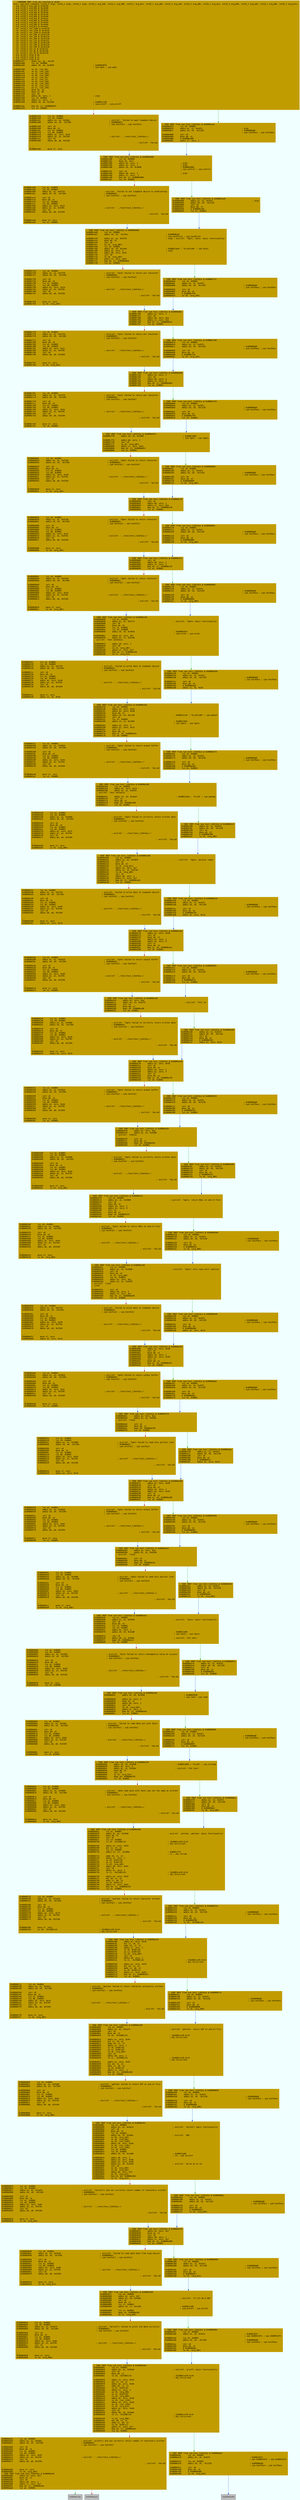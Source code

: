 digraph code {
	graph [bgcolor=azure fontsize=8 fontname="Courier" splines="ortho"];
	node [fillcolor=gray style=filled shape=box];
	edge [arrowhead="normal"];
	"0x8000cdfc" [URL="sym.test_libStdio/0x8000cdfc", fillcolor="#c19c00",color="#c19c00", fontname="Courier",label="  ; UNKNOWN XREF from obj.testtab @ +0x54\l4112: sym.test_libStdio (int32_t arg1, int32_t arg2, int32_t arg3, int32_t arg_54h, int32_t arg_98h, int32_t arg_9ch, int32_t arg_a0h, int32_t arg_a4h, int32_t arg_a8h, int32_t arg_ach, int32_t arg_b0h, int32_t arg_b4h, int32_t arg_b8h, int32_t arg_bch);\l; arg int32_t arg_54h @ fp+0x54\l; arg int32_t arg_98h @ fp+0x98\l; arg int32_t arg_9ch @ fp+0x9c\l; arg int32_t arg_a0h @ fp+0xa0\l; arg int32_t arg_a4h @ fp+0xa4\l; arg int32_t arg_a8h @ fp+0xa8\l; arg int32_t arg_ach @ fp+0xac\l; arg int32_t arg_b0h @ fp+0xb0\l; arg int32_t arg_b4h @ fp+0xb4\l; arg int32_t arg_b8h @ fp+0xb8\l; arg int32_t arg_bch @ fp+0xbc\l; var int32_t var_128h @ sp+0x10\l; var int32_t var_124h @ sp+0x14\l; var int32_t var_120h @ sp+0x18\l; var int32_t var_28h @ sp+0x110\l; var int32_t var_24h @ sp+0x114\l; var int32_t var_20h @ sp+0x118\l; var int32_t var_1ch @ sp+0x11c\l; var int32_t var_18h @ sp+0x120\l; var int32_t var_14h @ sp+0x124\l; var int32_t var_10h @ sp+0x128\l; var int32_t var_ch @ sp+0x12c\l; var int32_t var_8h @ sp+0x130\l; var int32_t var_4h @ sp+0x134\l; arg int32_t arg1 @ a0\l; arg int32_t arg2 @ a1\l; arg int32_t arg3 @ a2\l0x8000cdfc      addiu sp, sp, -0x138\l0x8000ce00      lui v0, 0x8000\l0x8000ce04      addiu v0, v0, 0x38f0                                   ; 0x800038f0\l                                                                       ; sym.open ; sym.open\l0x8000ce08      sw fp, (var_8h)\l0x8000ce0c      sw s5, (var_14h)\l0x8000ce10      sw s2, (var_20h)\l0x8000ce14      sw s0, (var_28h)\l0x8000ce18      sw ra, (var_4h)\l0x8000ce1c      sw s7, (var_ch)\l0x8000ce20      sw s6, (var_10h)\l0x8000ce24      sw s4, (var_18h)\l0x8000ce28      sw s3, (var_1ch)\l0x8000ce2c      sw s1, (var_24h)\l0x8000ce30      move fp, sp\l0x8000ce34      move s5, a0\l0x8000ce38      jalr v0\l0x8000ce3c      addiu a0, zero, 2                                      ; arg1\l0x8000ce40      lui s0, 0x8001\l0x8000ce44      addiu v1, zero, -1\l0x8000ce48      addiu s0, s0, 0x1c68                                   ; 0x80011c68\l                                                                       ; sym.printf ; sym.printf\l0x8000ce4c      bne v0, v1, 0x8000e074\l0x8000ce50      lui s2, 0x8001\l"]
	"0x8000ce54" [URL="sym.test_libStdio/0x8000ce54", fillcolor="#c19c00",color="#c19c00", fontname="Courier",label="0x8000ce54      lui a1, 0x8001\l0x8000ce58      lui v0, 0x8001\l0x8000ce5c      addiu a1, a1, 0x56ec                                   ; esilref: 'failed to open loopback device'\l0x8000ce60      addiu v0, v0, -0x7204                                  ; 0x80008dfc\l                                                                       ; sym.testFail ; sym.testFail\l0x8000ce64      jalr v0\l0x8000ce68      move a0, s5\l0x8000ce6c      lui a1, 0x8001\l0x8000ce70      lui a0, 0x8001\l0x8000ce74      addiu a2, zero, 0x20\l0x8000ce78      addiu a1, a1, 0x570c                                   ; esilref: '../test/test_libStdio.c'\l0x8000ce7c      jalr s0\l0x8000ce80      addiu a0, a0, 0x5104                                   \l; esilref: '\t&s:&d\r\l; '\l0x8000ce84      move s7, zero\l"]
	"0x8000ce88" [URL="sym.test_libStdio/0x8000ce88", fillcolor="#c19c00",color="#c19c00", fontname="Courier",label="; CODE XREF from sym.test_libStdio @ 0x8000e088\l0x8000ce88      lui v0, 0x8000\l0x8000ce8c      move a3, zero\l0x8000ce90      addiu a2, zero, 1                                      ; arg3\l0x8000ce94      addiu a1, zero, 1                                      ; arg2\l0x8000ce98      addiu v0, v0, 0x3890                                   ; 0x80003890\l                                                                       ; sym.control ; sym.control\l0x8000ce9c      jalr v0\l0x8000cea0      addiu a0, zero, 2                                      ; arg1\l0x8000cea4      addiu v1, zero, -1\l0x8000cea8      bne v0, v1, 0x8000e090\l0x8000ceac      lui v0, 0x8001\l"]
	"0x8000ceb0" [URL="sym.test_libStdio/0x8000ceb0", fillcolor="#c19c00",color="#c19c00", fontname="Courier",label="0x8000ceb0      lui a1, 0x8001\l0x8000ceb4      lui v0, 0x8001\l0x8000ceb8      addiu a1, a1, 0x5724                                   ; esilref: 'failed to set loopback device to nonblocking'\l0x8000cebc      addiu v0, v0, -0x7204                                  ; 0x80008dfc\l                                                                       ; sym.testFail ; sym.testFail\l0x8000cec0      jalr v0\l0x8000cec4      move a0, s5\l0x8000cec8      lui a1, 0x8001\l0x8000cecc      lui a0, 0x8001\l0x8000ced0      addiu a2, zero, 0x23\l0x8000ced4      addiu a1, a1, 0x570c                                   ; esilref: '../test/test_libStdio.c'\l0x8000ced8      jalr s0\l0x8000cedc      addiu a0, a0, 0x5104                                   \l; esilref: '\t&s:&d\r\l; '\l0x8000cee0      move s7, zero\l0x8000cee4      lui a1, 0x8001\l"]
	"0x8000cee8" [URL="sym.test_libStdio/0x8000cee8", fillcolor="#c19c00",color="#c19c00", fontname="Courier",label="; CODE XREF from sym.test_libStdio @ 0x8000e0a0\l0x8000cee8      lui v0, 0x8001\l0x8000ceec      addiu v0, v0, -0x71bc                                  ; 0x80008e44\l                                                                       ; sym.testPrint ; sym.testPrint\l0x8000cef0      addiu a1, a1, 0x5754                                   ; arg2 ; esilref: 'fgetc, fputc: basic functionality'\l0x8000cef4      move a0, s5\l0x8000cef8      jalr v0\l0x8000cefc      sw v0, (arg_98h)\l0x8000cf00      lui v0, 0x8001\l0x8000cf04      addiu v0, v0, 0x1a44                                   ; 0x80011a44 ; \"%\\x10\\xa0\" ; sym.fputc\l0x8000cf08      addiu a1, zero, 2                                      ; arg2\l0x8000cf0c      addiu a0, zero, 0x61\l0x8000cf10      jalr v0\l0x8000cf14      sw v0, (arg_a4h)\l0x8000cf18      addiu v1, zero, 0x61\l0x8000cf1c      beq v0, v1, 0x8000e0a8\l0x8000cf20      lui a1, 0x8001\l"]
	"0x8000cf24" [URL="sym.test_libStdio/0x8000cf24", fillcolor="#c19c00",color="#c19c00", fontname="Courier",label="0x8000cf24      lui v0, 0x8001\l0x8000cf28      addiu a1, a1, 0x5778                                   ; esilref: 'fputc failed to return put character'\l0x8000cf2c      addiu v0, v0, -0x7204                                  ; 0x80008dfc\l                                                                       ; sym.testFail ; sym.testFail\l0x8000cf30      jalr v0\l0x8000cf34      move a0, s5\l0x8000cf38      lui a1, 0x8001\l0x8000cf3c      lui a0, 0x8001\l0x8000cf40      addiu a2, zero, 0x2a\l0x8000cf44      addiu a1, a1, 0x570c                                   ; esilref: '../test/test_libStdio.c'\l0x8000cf48      jalr s0\l0x8000cf4c      addiu a0, a0, 0x5104                                   \l; esilref: '\t&s:&d\r\l; '\l0x8000cf50      move s7, zero\l0x8000cf54      lw v0, (arg_a4h)\l"]
	"0x8000cf58" [URL="sym.test_libStdio/0x8000cf58", fillcolor="#c19c00",color="#c19c00", fontname="Courier",label="; CODE XREF from sym.test_libStdio @ 0x8000e0bc\l0x8000cf58      addiu a1, zero, 2\l0x8000cf5c      jalr v0\l0x8000cf60      addiu a0, zero, 0xa\l0x8000cf64      addiu v1, zero, 0xa\l0x8000cf68      beq v0, v1, 0x8000e0c4\l0x8000cf6c      lui a1, 0x8001\l"]
	"0x8000cf70" [URL="sym.test_libStdio/0x8000cf70", fillcolor="#c19c00",color="#c19c00", fontname="Courier",label="0x8000cf70      lui v0, 0x8001\l0x8000cf74      addiu a1, a1, 0x5778                                   ; esilref: 'fputc failed to return put character'\l0x8000cf78      addiu v0, v0, -0x7204                                  ; 0x80008dfc\l                                                                       ; sym.testFail ; sym.testFail\l0x8000cf7c      jalr v0\l0x8000cf80      move a0, s5\l0x8000cf84      lui a1, 0x8001\l0x8000cf88      lui a0, 0x8001\l0x8000cf8c      addiu a2, zero, 0x2c\l0x8000cf90      addiu a1, a1, 0x570c                                   ; esilref: '../test/test_libStdio.c'\l0x8000cf94      jalr s0\l0x8000cf98      addiu a0, a0, 0x5104                                   \l; esilref: '\t&s:&d\r\l; '\l0x8000cf9c      move s7, zero\l0x8000cfa0      lw v0, (arg_a4h)\l"]
	"0x8000cfa4" [URL="sym.test_libStdio/0x8000cfa4", fillcolor="#c19c00",color="#c19c00", fontname="Courier",label="; CODE XREF from sym.test_libStdio @ 0x8000e0d8\l0x8000cfa4      addiu a1, zero, 2\l0x8000cfa8      jalr v0\l0x8000cfac      addiu a0, zero, 4\l0x8000cfb0      addiu v1, zero, 4\l0x8000cfb4      beq v0, v1, 0x8000e0e0\l0x8000cfb8      lui a1, 0x8001\l"]
	"0x8000cfbc" [URL="sym.test_libStdio/0x8000cfbc", fillcolor="#c19c00",color="#c19c00", fontname="Courier",label="0x8000cfbc      lui v0, 0x8001\l0x8000cfc0      addiu a1, a1, 0x5778                                   ; esilref: 'fputc failed to return put character'\l0x8000cfc4      addiu v0, v0, -0x7204                                  ; 0x80008dfc\l                                                                       ; sym.testFail ; sym.testFail\l0x8000cfc8      jalr v0\l0x8000cfcc      move a0, s5\l0x8000cfd0      lui a1, 0x8001\l0x8000cfd4      lui a0, 0x8001\l0x8000cfd8      addiu a2, zero, 0x2e\l0x8000cfdc      addiu a1, a1, 0x570c                                   ; esilref: '../test/test_libStdio.c'\l0x8000cfe0      jalr s0\l0x8000cfe4      addiu a0, a0, 0x5104                                   \l; esilref: '\t&s:&d\r\l; '\l0x8000cfe8      move s7, zero\l0x8000cfec      lui v0, 0x8001\l"]
	"0x8000cff0" [URL="sym.test_libStdio/0x8000cff0", fillcolor="#c19c00",color="#c19c00", fontname="Courier",label="; CODE XREF from sym.test_libStdio @ 0x8000e0f4\l0x8000cff0      addiu v0, v0, 0x1904                                   ; 0x80011904\l                                                                       ; sym.fgetc ; sym.fgetc\l0x8000cff4      addiu a0, zero, 2\l0x8000cff8      jalr v0\l0x8000cffc      sw v0, (arg_a0h)\l0x8000d000      addiu v1, zero, 0x61\l0x8000d004      beq v0, v1, 0x8000e0fc\l0x8000d008      lui a1, 0x8001\l"]
	"0x8000d00c" [URL="sym.test_libStdio/0x8000d00c", fillcolor="#c19c00",color="#c19c00", fontname="Courier",label="0x8000d00c      lui v0, 0x8001\l0x8000d010      addiu a1, a1, 0x57a0                                   ; esilref: 'fgetc failed to return character'\l0x8000d014      addiu v0, v0, -0x7204                                  ; 0x80008dfc\l                                                                       ; sym.testFail ; sym.testFail\l0x8000d018      jalr v0\l0x8000d01c      move a0, s5\l0x8000d020      lui a1, 0x8001\l0x8000d024      lui a0, 0x8001\l0x8000d028      addiu a2, zero, 0x30\l0x8000d02c      addiu a1, a1, 0x570c                                   ; esilref: '../test/test_libStdio.c'\l0x8000d030      jalr s0\l0x8000d034      addiu a0, a0, 0x5104                                   \l; esilref: '\t&s:&d\r\l; '\l0x8000d038      move s7, zero\l0x8000d03c      lw v0, (arg_a0h)\l"]
	"0x8000d040" [URL="sym.test_libStdio/0x8000d040", fillcolor="#c19c00",color="#c19c00", fontname="Courier",label="; CODE XREF from sym.test_libStdio @ 0x8000e110\l0x8000d040      jalr v0\l0x8000d044      addiu a0, zero, 2\l0x8000d048      addiu v1, zero, 0xa\l0x8000d04c      beq v0, v1, 0x8000e118\l0x8000d050      lui a1, 0x8001\l"]
	"0x8000d054" [URL="sym.test_libStdio/0x8000d054", fillcolor="#c19c00",color="#c19c00", fontname="Courier",label="0x8000d054      lui v0, 0x8001\l0x8000d058      addiu a1, a1, 0x57a0                                   ; esilref: 'fgetc failed to return character'\l0x8000d05c      addiu v0, v0, -0x7204                                  ; 0x80008dfc\l                                                                       ; sym.testFail ; sym.testFail\l0x8000d060      jalr v0\l0x8000d064      move a0, s5\l0x8000d068      lui a1, 0x8001\l0x8000d06c      lui a0, 0x8001\l0x8000d070      addiu a2, zero, 0x32\l0x8000d074      addiu a1, a1, 0x570c                                   ; esilref: '../test/test_libStdio.c'\l0x8000d078      jalr s0\l0x8000d07c      addiu a0, a0, 0x5104                                   \l; esilref: '\t&s:&d\r\l; '\l0x8000d080      move s7, zero\l0x8000d084      lw v0, (arg_a0h)\l"]
	"0x8000d088" [URL="sym.test_libStdio/0x8000d088", fillcolor="#c19c00",color="#c19c00", fontname="Courier",label="; CODE XREF from sym.test_libStdio @ 0x8000e12c\l0x8000d088      jalr v0\l0x8000d08c      addiu a0, zero, 2\l0x8000d090      addiu v1, zero, 4\l0x8000d094      beq v0, v1, 0x8000e134\l0x8000d098      lui a1, 0x8001\l"]
	"0x8000d09c" [URL="sym.test_libStdio/0x8000d09c", fillcolor="#c19c00",color="#c19c00", fontname="Courier",label="0x8000d09c      lui v0, 0x8001\l0x8000d0a0      addiu a1, a1, 0x57a0                                   ; esilref: 'fgetc failed to return character'\l0x8000d0a4      addiu v0, v0, -0x7204                                  ; 0x80008dfc\l                                                                       ; sym.testFail ; sym.testFail\l0x8000d0a8      jalr v0\l0x8000d0ac      move a0, s5\l0x8000d0b0      lui a1, 0x8001\l0x8000d0b4      lui a0, 0x8001\l0x8000d0b8      addiu a2, zero, 0x34\l0x8000d0bc      addiu a1, a1, 0x570c                                   ; esilref: '../test/test_libStdio.c'\l0x8000d0c0      jalr s0\l0x8000d0c4      addiu a0, a0, 0x5104                                   \l; esilref: '\t&s:&d\r\l; '\l0x8000d0c8      move s7, zero\l0x8000d0cc      lw v0, (arg_98h)\l"]
	"0x8000d0d0" [URL="sym.test_libStdio/0x8000d0d0", fillcolor="#c19c00",color="#c19c00", fontname="Courier",label="; CODE XREF from sym.test_libStdio @ 0x8000e148\l0x8000d0d0      lui a1, 0x8001\l0x8000d0d4      addiu a1, a1, 0x57c4                                   ; esilref: 'fgets: basic functionality'\l0x8000d0d8      jalr v0\l0x8000d0dc      move a0, s5\l0x8000d0e0      lui s1, 0x8001\l0x8000d0e4      lui v0, 0x8000\l0x8000d0e8      addiu v0, v0, 0x39c0                                   ; 0x800039c0\l                                                                       ; sym.write ; sym.write\l0x8000d0ec      addiu a2, zero, 0xf\l0x8000d0f0      addiu a1, s1, 0x57e0                                   \l; esilref: 'Test sentence.\l; '\l0x8000d0f4      addiu a0, zero, 2\l0x8000d0f8      jalr v0\l0x8000d0fc      sw v0, (arg_a8h)\l0x8000d100      addiu v1, zero, 0xf\l0x8000d104      beq v0, v1, 0x8000e150\l0x8000d108      sw s1, (arg_9ch)\l"]
	"0x8000d10c" [URL="sym.test_libStdio/0x8000d10c", fillcolor="#c19c00",color="#c19c00", fontname="Courier",label="0x8000d10c      lui a1, 0x8001\l0x8000d110      lui v0, 0x8001\l0x8000d114      addiu a1, a1, 0x57f0                                   ; esilref: 'failed to write data to loopback device'\l0x8000d118      addiu v0, v0, -0x7204                                  ; 0x80008dfc\l                                                                       ; sym.testFail ; sym.testFail\l0x8000d11c      jalr v0\l0x8000d120      move a0, s5\l0x8000d124      lui a1, 0x8001\l0x8000d128      lui a0, 0x8001\l0x8000d12c      addiu a2, zero, 0x3b\l0x8000d130      addiu a1, a1, 0x570c                                   ; esilref: '../test/test_libStdio.c'\l0x8000d134      jalr s0\l0x8000d138      addiu a0, a0, 0x5104                                   \l; esilref: '\t&s:&d\r\l; '\l0x8000d13c      move s7, zero\l0x8000d140      addiu s1, fp, 0x54\l"]
	"0x8000d144" [URL="sym.test_libStdio/0x8000d144", fillcolor="#c19c00",color="#c19c00", fontname="Courier",label="; CODE XREF from sym.test_libStdio @ 0x8000e164\l0x8000d144      lui s6, 0x8001\l0x8000d148      addiu a2, zero, 0x14\l0x8000d14c      addiu a1, zero, 0x58\l0x8000d150      move a0, s1\l0x8000d154      addiu s6, s6, 0x1c40                                   ; 0x80011c40 ; \"%\\x10\\x80\" ; sym.memset\l0x8000d158      jalr s6\l0x8000d15c      lui s3, 0x8001\l0x8000d160      addiu s3, s3, 0x1944                                   ; 0x80011944\l                                                                       ; sym.fgets ; sym.fgets\l0x8000d164      addiu a2, zero, 2\l0x8000d168      addiu a1, zero, 0x14\l0x8000d16c      jalr s3\l0x8000d170      move a0, s1\l0x8000d174      beq s1, v0, 0x8000e16c\l0x8000d178      lui v0, 0x8001\l"]
	"0x8000d17c" [URL="sym.test_libStdio/0x8000d17c", fillcolor="#c19c00",color="#c19c00", fontname="Courier",label="0x8000d17c      lui a1, 0x8001\l0x8000d180      addiu a1, a1, 0x5818                                   ; esilref: 'fgets failed to return output buffer'\l0x8000d184      addiu v0, v0, -0x7204                                  ; 0x80008dfc\l                                                                       ; sym.testFail ; sym.testFail\l0x8000d188      jalr v0\l0x8000d18c      move a0, s5\l0x8000d190      lui a1, 0x8001\l0x8000d194      lui a0, 0x8001\l0x8000d198      addiu a2, zero, 0x3e\l0x8000d19c      addiu a1, a1, 0x570c                                   ; esilref: '../test/test_libStdio.c'\l0x8000d1a0      jalr s0\l0x8000d1a4      addiu a0, a0, 0x5104                                   \l; esilref: '\t&s:&d\r\l; '\l0x8000d1a8      move s7, zero\l0x8000d1ac      lui a1, 0x8001\l"]
	"0x8000d1b0" [URL="sym.test_libStdio/0x8000d1b0", fillcolor="#c19c00",color="#c19c00", fontname="Courier",label="; CODE XREF from sym.test_libStdio @ 0x8000e180\l0x8000d1b0      lui s4, 0x8001\l0x8000d1b4      addiu a2, zero, 0x14\l0x8000d1b8      addiu a1, a1, 0x635c                                   \l; esilref: 'Test sentence.\l; '\l0x8000d1bc      addiu s4, s4, 0x1be4                                   ; 0x80011be4 ; \"%\\x18\" ; sym.memcmp\l0x8000d1c0      jalr s4\l0x8000d1c4      move a0, s1\l0x8000d1c8      beqz v0, 0x8000e188\l0x8000d1cc      lui v0, 0x8001\l"]
	"0x8000d1d0" [URL="sym.test_libStdio/0x8000d1d0", fillcolor="#c19c00",color="#c19c00", fontname="Courier",label="0x8000d1d0      lui a1, 0x8001\l0x8000d1d4      lui v0, 0x8001\l0x8000d1d8      addiu a1, a1, 0x5840                                   ; esilref: 'fgets failed to correctly return written data'\l0x8000d1dc      addiu v0, v0, -0x7204                                  ; 0x80008dfc\l                                                                       ; sym.testFail ; sym.testFail\l0x8000d1e0      jalr v0\l0x8000d1e4      move a0, s5\l0x8000d1e8      lui a1, 0x8001\l0x8000d1ec      lui a0, 0x8001\l0x8000d1f0      addiu a2, zero, 0x3f\l0x8000d1f4      addiu a1, a1, 0x570c                                   ; esilref: '../test/test_libStdio.c'\l0x8000d1f8      jalr s0\l0x8000d1fc      addiu a0, a0, 0x5104                                   \l; esilref: '\t&s:&d\r\l; '\l0x8000d200      move s7, zero\l0x8000d204      lw v0, (arg_98h)\l"]
	"0x8000d208" [URL="sym.test_libStdio/0x8000d208", fillcolor="#c19c00",color="#c19c00", fontname="Courier",label="; CODE XREF from sym.test_libStdio @ 0x8000e198\l0x8000d208      lui a1, 0x8001\l0x8000d20c      addiu a1, a1, 0x5870                                   ; esilref: 'fgets: partial reads'\l0x8000d210      jalr v0\l0x8000d214      move a0, s5\l0x8000d218      lw v0, (arg_9ch)\l0x8000d21c      addiu a2, zero, 0xf\l0x8000d220      addiu a1, v0, 0x57e0\l0x8000d224      lw v0, (arg_a8h)\l0x8000d228      jalr v0\l0x8000d22c      addiu a0, zero, 2\l0x8000d230      addiu v1, zero, 0xf\l0x8000d234      beq v0, v1, 0x8000e1a0\l0x8000d238      lui a1, 0x8001\l"]
	"0x8000d23c" [URL="sym.test_libStdio/0x8000d23c", fillcolor="#c19c00",color="#c19c00", fontname="Courier",label="0x8000d23c      lui v0, 0x8001\l0x8000d240      addiu a1, a1, 0x57f0                                   ; esilref: 'failed to write data to loopback device'\l0x8000d244      addiu v0, v0, -0x7204                                  ; 0x80008dfc\l                                                                       ; sym.testFail ; sym.testFail\l0x8000d248      jalr v0\l0x8000d24c      move a0, s5\l0x8000d250      lui a1, 0x8001\l0x8000d254      lui a0, 0x8001\l0x8000d258      addiu a2, zero, 0x45\l0x8000d25c      addiu a1, a1, 0x570c                                   ; esilref: '../test/test_libStdio.c'\l0x8000d260      jalr s0\l0x8000d264      addiu a0, a0, 0x5104                                   \l; esilref: '\t&s:&d\r\l; '\l0x8000d268      move s7, zero\l0x8000d26c      addiu a2, zero, 0x14\l"]
	"0x8000d270" [URL="sym.test_libStdio/0x8000d270", fillcolor="#c19c00",color="#c19c00", fontname="Courier",label="; CODE XREF from sym.test_libStdio @ 0x8000e1b4\l0x8000d270      addiu a1, zero, 0x58\l0x8000d274      jalr s6\l0x8000d278      move a0, s1\l0x8000d27c      addiu a2, zero, 2\l0x8000d280      addiu a1, zero, 8\l0x8000d284      jalr s3\l0x8000d288      move a0, s1\l0x8000d28c      beq s1, v0, 0x8000e1bc\l0x8000d290      lui v0, 0x8001\l"]
	"0x8000d294" [URL="sym.test_libStdio/0x8000d294", fillcolor="#c19c00",color="#c19c00", fontname="Courier",label="0x8000d294      lui a1, 0x8001\l0x8000d298      addiu a1, a1, 0x5818                                   ; esilref: 'fgets failed to return output buffer'\l0x8000d29c      addiu v0, v0, -0x7204                                  ; 0x80008dfc\l                                                                       ; sym.testFail ; sym.testFail\l0x8000d2a0      jalr v0\l0x8000d2a4      move a0, s5\l0x8000d2a8      lui a1, 0x8001\l0x8000d2ac      lui a0, 0x8001\l0x8000d2b0      addiu a2, zero, 0x48\l0x8000d2b4      addiu a1, a1, 0x570c                                   ; esilref: '../test/test_libStdio.c'\l0x8000d2b8      jalr s0\l0x8000d2bc      addiu a0, a0, 0x5104                                   \l; esilref: '\t&s:&d\r\l; '\l0x8000d2c0      move s7, zero\l0x8000d2c4      lui a1, 0x8001\l"]
	"0x8000d2c8" [URL="sym.test_libStdio/0x8000d2c8", fillcolor="#c19c00",color="#c19c00", fontname="Courier",label="; CODE XREF from sym.test_libStdio @ 0x8000e1d0\l0x8000d2c8      addiu a2, zero, 0xa\l0x8000d2cc      addiu a1, a1, 0x6374                                   ; esilref: 'Test se'\l0x8000d2d0      jalr s4\l0x8000d2d4      move a0, s1\l0x8000d2d8      beqz v0, 0x8000e1d8\l0x8000d2dc      lui v0, 0x8001\l"]
	"0x8000d2e0" [URL="sym.test_libStdio/0x8000d2e0", fillcolor="#c19c00",color="#c19c00", fontname="Courier",label="0x8000d2e0      lui a1, 0x8001\l0x8000d2e4      lui v0, 0x8001\l0x8000d2e8      addiu a1, a1, 0x5840                                   ; esilref: 'fgets failed to correctly return written data'\l0x8000d2ec      addiu v0, v0, -0x7204                                  ; 0x80008dfc\l                                                                       ; sym.testFail ; sym.testFail\l0x8000d2f0      jalr v0\l0x8000d2f4      move a0, s5\l0x8000d2f8      lui a1, 0x8001\l0x8000d2fc      lui a0, 0x8001\l0x8000d300      addiu a2, zero, 0x49\l0x8000d304      addiu a1, a1, 0x570c                                   ; esilref: '../test/test_libStdio.c'\l0x8000d308      jalr s0\l0x8000d30c      addiu a0, a0, 0x5104                                   \l; esilref: '\t&s:&d\r\l; '\l0x8000d310      move s7, zero\l0x8000d314      addiu a2, zero, 0x14\l"]
	"0x8000d318" [URL="sym.test_libStdio/0x8000d318", fillcolor="#c19c00",color="#c19c00", fontname="Courier",label="; CODE XREF from sym.test_libStdio @ 0x8000e1e8\l0x8000d318      addiu a1, zero, 0x58\l0x8000d31c      jalr s6\l0x8000d320      move a0, s1\l0x8000d324      addiu a2, zero, 2\l0x8000d328      addiu a1, zero, 9\l0x8000d32c      jalr s3\l0x8000d330      move a0, s1\l0x8000d334      beq s1, v0, 0x8000e1f0\l0x8000d338      lui v0, 0x8001\l"]
	"0x8000d33c" [URL="sym.test_libStdio/0x8000d33c", fillcolor="#c19c00",color="#c19c00", fontname="Courier",label="0x8000d33c      lui a1, 0x8001\l0x8000d340      addiu a1, a1, 0x5818                                   ; esilref: 'fgets failed to return output buffer'\l0x8000d344      addiu v0, v0, -0x7204                                  ; 0x80008dfc\l                                                                       ; sym.testFail ; sym.testFail\l0x8000d348      jalr v0\l0x8000d34c      move a0, s5\l0x8000d350      lui a1, 0x8001\l0x8000d354      lui a0, 0x8001\l0x8000d358      addiu a2, zero, 0x4d\l0x8000d35c      addiu a1, a1, 0x570c                                   ; esilref: '../test/test_libStdio.c'\l0x8000d360      jalr s0\l0x8000d364      addiu a0, a0, 0x5104                                   \l; esilref: '\t&s:&d\r\l; '\l0x8000d368      move s7, zero\l0x8000d36c      lui a1, 0x8001\l"]
	"0x8000d370" [URL="sym.test_libStdio/0x8000d370", fillcolor="#c19c00",color="#c19c00", fontname="Courier",label="; CODE XREF from sym.test_libStdio @ 0x8000e204\l0x8000d370      addiu a2, zero, 0xa\l0x8000d374      addiu a1, a1, 0x6380                                   \l; esilref: 'ntence.\l; '\l0x8000d378      jalr s4\l0x8000d37c      move a0, s1\l0x8000d380      beqz v0, 0x8000e20c\l0x8000d384      lui v0, 0x8001\l"]
	"0x8000d388" [URL="sym.test_libStdio/0x8000d388", fillcolor="#c19c00",color="#c19c00", fontname="Courier",label="0x8000d388      lui a1, 0x8001\l0x8000d38c      lui v0, 0x8001\l0x8000d390      addiu a1, a1, 0x5840                                   ; esilref: 'fgets failed to correctly return written data'\l0x8000d394      addiu v0, v0, -0x7204                                  ; 0x80008dfc\l                                                                       ; sym.testFail ; sym.testFail\l0x8000d398      jalr v0\l0x8000d39c      move a0, s5\l0x8000d3a0      lui a1, 0x8001\l0x8000d3a4      lui a0, 0x8001\l0x8000d3a8      addiu a2, zero, 0x4e\l0x8000d3ac      addiu a1, a1, 0x570c                                   ; esilref: '../test/test_libStdio.c'\l0x8000d3b0      jalr s0\l0x8000d3b4      addiu a0, a0, 0x5104                                   \l; esilref: '\t&s:&d\r\l; '\l0x8000d3b8      move s7, zero\l0x8000d3bc      lw v0, (arg_98h)\l"]
	"0x8000d3c0" [URL="sym.test_libStdio/0x8000d3c0", fillcolor="#c19c00",color="#c19c00", fontname="Courier",label="; CODE XREF from sym.test_libStdio @ 0x8000e21c\l0x8000d3c0      lui a1, 0x8001\l0x8000d3c4      addiu a1, a1, 0x5888                                   ; esilref: 'fgets: return NULL on end-of-file'\l0x8000d3c8      jalr v0\l0x8000d3cc      move a0, s5\l0x8000d3d0      addiu a2, zero, 2\l0x8000d3d4      addiu a1, zero, 9\l0x8000d3d8      jalr s3\l0x8000d3dc      move a0, s1\l0x8000d3e0      beqz v0, 0x8000e224\l0x8000d3e4      lui a1, 0x8001\l"]
	"0x8000d3e8" [URL="sym.test_libStdio/0x8000d3e8", fillcolor="#c19c00",color="#c19c00", fontname="Courier",label="0x8000d3e8      lui v0, 0x8001\l0x8000d3ec      addiu a1, a1, 0x58ac                                   ; esilref: 'fgets failed to return NULL on end-of-file'\l0x8000d3f0      addiu v0, v0, -0x7204                                  ; 0x80008dfc\l                                                                       ; sym.testFail ; sym.testFail\l0x8000d3f4      jalr v0\l0x8000d3f8      move a0, s5\l0x8000d3fc      lui a1, 0x8001\l0x8000d400      lui a0, 0x8001\l0x8000d404      addiu a2, zero, 0x54\l0x8000d408      addiu a1, a1, 0x570c                                   ; esilref: '../test/test_libStdio.c'\l0x8000d40c      jalr s0\l0x8000d410      addiu a0, a0, 0x5104                                   \l; esilref: '\t&s:&d\r\l; '\l0x8000d414      move s7, zero\l0x8000d418      lw v0, (arg_98h)\l"]
	"0x8000d41c" [URL="sym.test_libStdio/0x8000d41c", fillcolor="#c19c00",color="#c19c00", fontname="Courier",label="; CODE XREF from sym.test_libStdio @ 0x8000e238\l0x8000d41c      lui a1, 0x8001\l0x8000d420      addiu a1, a1, 0x58d8                                   ; esilref: 'fgets: only read until newline'\l0x8000d424      jalr v0\l0x8000d428      move a0, s5\l0x8000d42c      lw v0, (arg_a8h)\l0x8000d430      lui a1, 0x8001\l0x8000d434      addiu a2, zero, 0xc\l0x8000d438      addiu a1, a1, 0x58f8                                   \l; esilref: 'line1\l; line2\l; '\l0x8000d43c      jalr v0\l0x8000d440      addiu a0, zero, 2\l0x8000d444      addiu v1, zero, 0xc\l0x8000d448      beq v0, v1, 0x8000e240\l0x8000d44c      lui a1, 0x8001\l"]
	"0x8000d450" [URL="sym.test_libStdio/0x8000d450", fillcolor="#c19c00",color="#c19c00", fontname="Courier",label="0x8000d450      lui v0, 0x8001\l0x8000d454      addiu a1, a1, 0x57f0                                   ; esilref: 'failed to write data to loopback device'\l0x8000d458      addiu v0, v0, -0x7204                                  ; 0x80008dfc\l                                                                       ; sym.testFail ; sym.testFail\l0x8000d45c      jalr v0\l0x8000d460      move a0, s5\l0x8000d464      lui a1, 0x8001\l0x8000d468      lui a0, 0x8001\l0x8000d46c      addiu a2, zero, 0x59\l0x8000d470      addiu a1, a1, 0x570c                                   ; esilref: '../test/test_libStdio.c'\l0x8000d474      jalr s0\l0x8000d478      addiu a0, a0, 0x5104                                   \l; esilref: '\t&s:&d\r\l; '\l0x8000d47c      move s7, zero\l0x8000d480      addiu a2, zero, 0x14\l"]
	"0x8000d484" [URL="sym.test_libStdio/0x8000d484", fillcolor="#c19c00",color="#c19c00", fontname="Courier",label="; CODE XREF from sym.test_libStdio @ 0x8000e254\l0x8000d484      addiu a1, zero, 0x58\l0x8000d488      jalr s6\l0x8000d48c      move a0, s1\l0x8000d490      addiu a2, zero, 2\l0x8000d494      addiu a1, zero, 0x10\l0x8000d498      jalr s3\l0x8000d49c      move a0, s1\l0x8000d4a0      beq s1, v0, 0x8000e25c\l0x8000d4a4      lui v0, 0x8001\l"]
	"0x8000d4a8" [URL="sym.test_libStdio/0x8000d4a8", fillcolor="#c19c00",color="#c19c00", fontname="Courier",label="0x8000d4a8      lui a1, 0x8001\l0x8000d4ac      addiu a1, a1, 0x5818                                   ; esilref: 'fgets failed to return output buffer'\l0x8000d4b0      addiu v0, v0, -0x7204                                  ; 0x80008dfc\l                                                                       ; sym.testFail ; sym.testFail\l0x8000d4b4      jalr v0\l0x8000d4b8      move a0, s5\l0x8000d4bc      lui a1, 0x8001\l0x8000d4c0      lui a0, 0x8001\l0x8000d4c4      addiu a2, zero, 0x5c\l0x8000d4c8      addiu a1, a1, 0x570c                                   ; esilref: '../test/test_libStdio.c'\l0x8000d4cc      jalr s0\l0x8000d4d0      addiu a0, a0, 0x5104                                   \l; esilref: '\t&s:&d\r\l; '\l0x8000d4d4      move s7, zero\l0x8000d4d8      lui a1, 0x8001\l"]
	"0x8000d4dc" [URL="sym.test_libStdio/0x8000d4dc", fillcolor="#c19c00",color="#c19c00", fontname="Courier",label="; CODE XREF from sym.test_libStdio @ 0x8000e270\l0x8000d4dc      addiu a2, zero, 0xa\l0x8000d4e0      addiu a1, a1, 0x638c                                   \l; esilref: 'line1\l; '\l0x8000d4e4      jalr s4\l0x8000d4e8      move a0, s1\l0x8000d4ec      beqz v0, 0x8000e278\l0x8000d4f0      lui v0, 0x8001\l"]
	"0x8000d4f4" [URL="sym.test_libStdio/0x8000d4f4", fillcolor="#c19c00",color="#c19c00", fontname="Courier",label="0x8000d4f4      lui a1, 0x8001\l0x8000d4f8      lui v0, 0x8001\l0x8000d4fc      addiu a1, a1, 0x5908                                   ; esilref: 'fgets failed to read only partial line'\l0x8000d500      addiu v0, v0, -0x7204                                  ; 0x80008dfc\l                                                                       ; sym.testFail ; sym.testFail\l0x8000d504      jalr v0\l0x8000d508      move a0, s5\l0x8000d50c      lui a1, 0x8001\l0x8000d510      lui a0, 0x8001\l0x8000d514      addiu a2, zero, 0x5d\l0x8000d518      addiu a1, a1, 0x570c                                   ; esilref: '../test/test_libStdio.c'\l0x8000d51c      jalr s0\l0x8000d520      addiu a0, a0, 0x5104                                   \l; esilref: '\t&s:&d\r\l; '\l0x8000d524      move s7, zero\l0x8000d528      addiu a2, zero, 0x14\l"]
	"0x8000d52c" [URL="sym.test_libStdio/0x8000d52c", fillcolor="#c19c00",color="#c19c00", fontname="Courier",label="; CODE XREF from sym.test_libStdio @ 0x8000e288\l0x8000d52c      addiu a1, zero, 0x58\l0x8000d530      jalr s6\l0x8000d534      move a0, s1\l0x8000d538      addiu a2, zero, 2\l0x8000d53c      addiu a1, zero, 0x10\l0x8000d540      jalr s3\l0x8000d544      move a0, s1\l0x8000d548      beq s1, v0, 0x8000e290\l0x8000d54c      lui v0, 0x8001\l"]
	"0x8000d550" [URL="sym.test_libStdio/0x8000d550", fillcolor="#c19c00",color="#c19c00", fontname="Courier",label="0x8000d550      lui a1, 0x8001\l0x8000d554      addiu a1, a1, 0x5818                                   ; esilref: 'fgets failed to return output buffer'\l0x8000d558      addiu v0, v0, -0x7204                                  ; 0x80008dfc\l                                                                       ; sym.testFail ; sym.testFail\l0x8000d55c      jalr v0\l0x8000d560      move a0, s5\l0x8000d564      lui a1, 0x8001\l0x8000d568      lui a0, 0x8001\l0x8000d56c      addiu a2, zero, 0x62\l0x8000d570      addiu a1, a1, 0x570c                                   ; esilref: '../test/test_libStdio.c'\l0x8000d574      jalr s0\l0x8000d578      addiu a0, a0, 0x5104                                   \l; esilref: '\t&s:&d\r\l; '\l0x8000d57c      move s7, zero\l0x8000d580      lui a1, 0x8001\l"]
	"0x8000d584" [URL="sym.test_libStdio/0x8000d584", fillcolor="#c19c00",color="#c19c00", fontname="Courier",label="; CODE XREF from sym.test_libStdio @ 0x8000e2a4\l0x8000d584      addiu a2, zero, 0xa\l0x8000d588      addiu a1, a1, 0x6398                                   \l; esilref: 'line2\l; '\l0x8000d58c      jalr s4\l0x8000d590      move a0, s1\l0x8000d594      beqz v0, 0x8000e2ac\l0x8000d598      lui v0, 0x8001\l"]
	"0x8000d59c" [URL="sym.test_libStdio/0x8000d59c", fillcolor="#c19c00",color="#c19c00", fontname="Courier",label="0x8000d59c      lui a1, 0x8001\l0x8000d5a0      lui v0, 0x8001\l0x8000d5a4      addiu a1, a1, 0x5908                                   ; esilref: 'fgets failed to read only partial line'\l0x8000d5a8      addiu v0, v0, -0x7204                                  ; 0x80008dfc\l                                                                       ; sym.testFail ; sym.testFail\l0x8000d5ac      jalr v0\l0x8000d5b0      move a0, s5\l0x8000d5b4      lui a1, 0x8001\l0x8000d5b8      lui a0, 0x8001\l0x8000d5bc      addiu a2, zero, 0x63\l0x8000d5c0      addiu a1, a1, 0x570c                                   ; esilref: '../test/test_libStdio.c'\l0x8000d5c4      jalr s0\l0x8000d5c8      addiu a0, a0, 0x5104                                   \l; esilref: '\t&s:&d\r\l; '\l0x8000d5cc      move s7, zero\l0x8000d5d0      lw v0, (arg_98h)\l"]
	"0x8000d5d4" [URL="sym.test_libStdio/0x8000d5d4", fillcolor="#c19c00",color="#c19c00", fontname="Courier",label="; CODE XREF from sym.test_libStdio @ 0x8000e2bc\l0x8000d5d4      lui a1, 0x8001\l0x8000d5d8      addiu a1, a1, 0x5930                                   ; esilref: 'fputs: basic functionality'\l0x8000d5dc      jalr v0\l0x8000d5e0      move a0, s5\l0x8000d5e4      lui s3, 0x8001\l0x8000d5e8      lui v0, 0x8001\l0x8000d5ec      addiu a1, zero, 2\l0x8000d5f0      addiu v0, v0, 0x1a90                                   ; 0x80011a90\l                                                                       ; sym.fputs ; sym.fputs\l0x8000d5f4      jalr v0\l0x8000d5f8      addiu a0, s3, 0x594c                                   ; esilref: 'Put test.'\l0x8000d5fc      bgez v0, 0x8000e2c4\l0x8000d600      lui v0, 0x8001\l"]
	"0x8000d604" [URL="sym.test_libStdio/0x8000d604", fillcolor="#c19c00",color="#c19c00", fontname="Courier",label="0x8000d604      lui a1, 0x8001\l0x8000d608      lui v0, 0x8001\l0x8000d60c      addiu a1, a1, 0x5958                                   ; esilref: 'fputs failed to return nonnegative value on success'\l0x8000d610      addiu v0, v0, -0x7204                                  ; 0x80008dfc\l                                                                       ; sym.testFail ; sym.testFail\l0x8000d614      jalr v0\l0x8000d618      move a0, s5\l0x8000d61c      lui a1, 0x8001\l0x8000d620      lui a0, 0x8001\l0x8000d624      addiu a2, zero, 0x69\l0x8000d628      addiu a1, a1, 0x570c                                   ; esilref: '../test/test_libStdio.c'\l0x8000d62c      jalr s0\l0x8000d630      addiu a0, a0, 0x5104                                   \l; esilref: '\t&s:&d\r\l; '\l0x8000d634      move s7, zero\l0x8000d638      lui v0, 0x8000\l"]
	"0x8000d63c" [URL="sym.test_libStdio/0x8000d63c", fillcolor="#c19c00",color="#c19c00", fontname="Courier",label="; CODE XREF from sym.test_libStdio @ 0x8000e2d4\l0x8000d63c      addiu v0, v0, 0x3958                                   ; 0x80003958\l                                                                       ; sym.read ; sym.read\l0x8000d640      addiu a2, zero, 9\l0x8000d644      move a1, s1\l0x8000d648      addiu a0, zero, 2\l0x8000d64c      jalr v0\l0x8000d650      sw v0, (arg_b4h)\l0x8000d654      addiu v1, zero, 9\l0x8000d658      beq v0, v1, 0x8000e2dc\l0x8000d65c      lui a1, 0x8001\l"]
	"0x8000d660" [URL="sym.test_libStdio/0x8000d660", fillcolor="#c19c00",color="#c19c00", fontname="Courier",label="0x8000d660      lui v0, 0x8001\l0x8000d664      addiu a1, a1, 0x598c                                   ; esilref: 'failed to read data put with fputs'\l0x8000d668      addiu v0, v0, -0x7204                                  ; 0x80008dfc\l                                                                       ; sym.testFail ; sym.testFail\l0x8000d66c      jalr v0\l0x8000d670      move a0, s5\l0x8000d674      lui a1, 0x8001\l0x8000d678      lui a0, 0x8001\l0x8000d67c      addiu a2, zero, 0x6b\l0x8000d680      addiu a1, a1, 0x570c                                   ; esilref: '../test/test_libStdio.c'\l0x8000d684      jalr s0\l0x8000d688      addiu a0, a0, 0x5104                                   \l; esilref: '\t&s:&d\r\l; '\l0x8000d68c      move s7, zero\l0x8000d690      lui s6, 0x8001\l"]
	"0x8000d694" [URL="sym.test_libStdio/0x8000d694", fillcolor="#c19c00",color="#c19c00", fontname="Courier",label="; CODE XREF from sym.test_libStdio @ 0x8000e2f0\l0x8000d694      addiu v0, s6, 0x2094                                   ; 0x80012094 ; \"%\\x18\" ; sym.strncmp\l0x8000d698      addiu a2, zero, 9\l0x8000d69c      addiu a1, s3, 0x594c                                   ; esilref: 'Put test.'\l0x8000d6a0      move a0, s1\l0x8000d6a4      jalr v0\l0x8000d6a8      sw v0, (arg_9ch)\l0x8000d6ac      beqz v0, 0x8000e2f8\l0x8000d6b0      lui v0, 0x8001\l"]
	"0x8000d6b4" [URL="sym.test_libStdio/0x8000d6b4", fillcolor="#c19c00",color="#c19c00", fontname="Courier",label="0x8000d6b4      lui a1, 0x8001\l0x8000d6b8      lui v0, 0x8001\l0x8000d6bc      addiu a1, a1, 0x59b0                                   ; esilref: 'data read back with fputs was not the same as written'\l0x8000d6c0      addiu v0, v0, -0x7204                                  ; 0x80008dfc\l                                                                       ; sym.testFail ; sym.testFail\l0x8000d6c4      jalr v0\l0x8000d6c8      move a0, s5\l0x8000d6cc      lui a1, 0x8001\l0x8000d6d0      lui a0, 0x8001\l0x8000d6d4      addiu a2, zero, 0x6c\l0x8000d6d8      addiu a1, a1, 0x570c                                   ; esilref: '../test/test_libStdio.c'\l0x8000d6dc      jalr s0\l0x8000d6e0      addiu a0, a0, 0x5104                                   \l; esilref: '\t&s:&d\r\l; '\l0x8000d6e4      move s7, zero\l0x8000d6e8      lw v0, (arg_98h)\l"]
	"0x8000d6ec" [URL="sym.test_libStdio/0x8000d6ec", fillcolor="#c19c00",color="#c19c00", fontname="Courier",label="; CODE XREF from sym.test_libStdio @ 0x8000e308\l0x8000d6ec      lui a1, 0x8001\l0x8000d6f0      addiu a1, a1, 0x59e8                                   ; esilref: 'putchar, getchar: basic functionality'\l0x8000d6f4      move a0, s5\l0x8000d6f8      jalr v0\l0x8000d6fc      lui s4, 0x8002\l0x8000d700      lw v0, -0x3588(s4)                                     ; [0x8001ca78:4]=0\l                                                                       ; obj.thrcurrent\l0x8000d704      addiu a2, zero, 0x54\l0x8000d708      mul v1, v0, a2\l0x8000d70c      lui s3, 0x8002\l0x8000d710      addiu s3, s3, -0x3004                                  ; 0x8001cffc\l                                                                       ; v1 ; obj.thrtab\l0x8000d714      addu v0, v1, s3\l0x8000d718      addiu v1, zero, 2\l0x8000d71c      lw s6, 0x44(v0)\l0x8000d720      sw v1, 0x44(v0)\l0x8000d724      lw v0, (arg_a4h)\l0x8000d728      addiu a0, zero, 0x61\l0x8000d72c      jalr v0\l0x8000d730      addiu a1, zero, 2\l0x8000d734      lw v1, -0x3588(s4)                                     ; [0x8001ca78:4]=0\l                                                                       ; obj.thrcurrent\l0x8000d738      addiu a2, zero, 0x54\l0x8000d73c      mul a0, v1, a2\l0x8000d740      addu v1, a0, s3\l0x8000d744      sw s6, 0x44(v1)\l0x8000d748      addiu v1, zero, 0x61\l0x8000d74c      beq v0, v1, 0x8000e310\l0x8000d750      lui a1, 0x8001\l"]
	"0x8000d754" [URL="sym.test_libStdio/0x8000d754", fillcolor="#c19c00",color="#c19c00", fontname="Courier",label="0x8000d754      lui v0, 0x8001\l0x8000d758      addiu a1, a1, 0x5a10                                   ; esilref: 'putchar failed to return character written'\l0x8000d75c      addiu v0, v0, -0x7204                                  ; 0x80008dfc\l                                                                       ; sym.testFail ; sym.testFail\l0x8000d760      jalr v0\l0x8000d764      move a0, s5\l0x8000d768      lui a1, 0x8001\l0x8000d76c      lui a0, 0x8001\l0x8000d770      addiu a2, zero, 0x75\l0x8000d774      addiu a1, a1, 0x570c                                   ; esilref: '../test/test_libStdio.c'\l0x8000d778      jalr s0\l0x8000d77c      addiu a0, a0, 0x5104                                   \l; esilref: '\t&s:&d\r\l; '\l0x8000d780      move s7, zero\l0x8000d784      lw v0, -0x3588(s4)                                     ; [0x8001ca78:4]=0\l                                                                       ; obj.thrcurrent\l"]
	"0x8000d788" [URL="sym.test_libStdio/0x8000d788", fillcolor="#c19c00",color="#c19c00", fontname="Courier",label="; CODE XREF from sym.test_libStdio @ 0x8000e324\l0x8000d788      addiu a1, zero, 0x54\l0x8000d78c      mul v1, v0, a1\l0x8000d790      addu v0, v1, s3\l0x8000d794      addiu v1, zero, 2\l0x8000d798      lw s6, 0x40(v0)\l0x8000d79c      sw v1, 0x40(v0)\l0x8000d7a0      lw v0, (arg_a0h)\l0x8000d7a4      jalr v0\l0x8000d7a8      addiu a0, zero, 2\l0x8000d7ac      lw v1, -0x3588(s4)                                     ; [0x8001ca78:4]=0\l                                                                       ; obj.thrcurrent\l0x8000d7b0      addiu a1, zero, 0x54\l0x8000d7b4      mul a0, v1, a1\l0x8000d7b8      addu v1, a0, s3\l0x8000d7bc      sw s6, 0x40(v1)\l0x8000d7c0      addiu v1, zero, 0x61\l0x8000d7c4      beq v0, v1, 0x8000e32c\l0x8000d7c8      lui a1, 0x8001\l"]
	"0x8000d7cc" [URL="sym.test_libStdio/0x8000d7cc", fillcolor="#c19c00",color="#c19c00", fontname="Courier",label="0x8000d7cc      lui v0, 0x8001\l0x8000d7d0      addiu a1, a1, 0x5a3c                                   ; esilref: 'getchar failed to return character previously written'\l0x8000d7d4      addiu v0, v0, -0x7204                                  ; 0x80008dfc\l                                                                       ; sym.testFail ; sym.testFail\l0x8000d7d8      jalr v0\l0x8000d7dc      move a0, s5\l0x8000d7e0      lui a1, 0x8001\l0x8000d7e4      lui a0, 0x8001\l0x8000d7e8      addiu a2, zero, 0x7a\l0x8000d7ec      addiu a1, a1, 0x570c                                   ; esilref: '../test/test_libStdio.c'\l0x8000d7f0      jalr s0\l0x8000d7f4      addiu a0, a0, 0x5104                                   \l; esilref: '\t&s:&d\r\l; '\l0x8000d7f8      move s7, zero\l0x8000d7fc      lw v0, (arg_98h)\l"]
	"0x8000d800" [URL="sym.test_libStdio/0x8000d800", fillcolor="#c19c00",color="#c19c00", fontname="Courier",label="; CODE XREF from sym.test_libStdio @ 0x8000e340\l0x8000d800      lui a1, 0x8001\l0x8000d804      addiu a1, a1, 0x5a74                                   ; esilref: 'getchar: return EOF on end-of-file'\l0x8000d808      jalr v0\l0x8000d80c      move a0, s5\l0x8000d810      lw v0, -0x3588(s4)                                     ; [0x8001ca78:4]=0\l                                                                       ; obj.thrcurrent\l0x8000d814      addiu a1, zero, 0x54\l0x8000d818      mul v1, v0, a1\l0x8000d81c      addu v0, v1, s3\l0x8000d820      addiu v1, zero, 2\l0x8000d824      lw s6, 0x40(v0)\l0x8000d828      sw v1, 0x40(v0)\l0x8000d82c      lw v0, (arg_a0h)\l0x8000d830      jalr v0\l0x8000d834      addiu a0, zero, 2\l0x8000d838      lw v1, -0x3588(s4)                                     ; [0x8001ca78:4]=0\l                                                                       ; obj.thrcurrent\l0x8000d83c      addiu a1, zero, 0x54\l0x8000d840      mul a0, v1, a1\l0x8000d844      addu v1, a0, s3\l0x8000d848      sw s6, 0x40(v1)\l0x8000d84c      addiu v1, zero, -2\l0x8000d850      beq v0, v1, 0x8000e348\l0x8000d854      lui a1, 0x8001\l"]
	"0x8000d858" [URL="sym.test_libStdio/0x8000d858", fillcolor="#c19c00",color="#c19c00", fontname="Courier",label="0x8000d858      lui v0, 0x8001\l0x8000d85c      addiu a1, a1, 0x5a98                                   ; esilref: 'getchar failed to return EOF on end-of-file'\l0x8000d860      addiu v0, v0, -0x7204                                  ; 0x80008dfc\l                                                                       ; sym.testFail ; sym.testFail\l0x8000d864      jalr v0\l0x8000d868      move a0, s5\l0x8000d86c      lui a1, 0x8001\l0x8000d870      lui a0, 0x8001\l0x8000d874      addiu a2, zero, 0x81\l0x8000d878      addiu a1, a1, 0x570c                                   ; esilref: '../test/test_libStdio.c'\l0x8000d87c      jalr s0\l0x8000d880      addiu a0, a0, 0x5104                                   \l; esilref: '\t&s:&d\r\l; '\l0x8000d884      move s7, zero\l0x8000d888      lw v0, (arg_98h)\l"]
	"0x8000d88c" [URL="sym.test_libStdio/0x8000d88c", fillcolor="#c19c00",color="#c19c00", fontname="Courier",label="; CODE XREF from sym.test_libStdio @ 0x8000e35c\l0x8000d88c      lui a1, 0x8001\l0x8000d890      addiu a1, a1, 0x5ac4                                   ; esilref: 'fprintf: basic functionality'\l0x8000d894      jalr v0\l0x8000d898      move a0, s5\l0x8000d89c      lui t0, 0x8001\l0x8000d8a0      addiu v0, t0, 0x5b6c                                   ; esilref: 'ABC'\l0x8000d8a4      sw t0, (arg_a4h)\l0x8000d8a8      sw v0, (arg_b8h)\l0x8000d8ac      sw v0, (var_120h)\l0x8000d8b0      addiu v0, zero, 0x4b\l0x8000d8b4      sw v0, (var_124h)\l0x8000d8b8      sw v0, (var_128h)\l0x8000d8bc      lui v0, 0x8001\l0x8000d8c0      lui s6, 0x8001\l0x8000d8c4      addiu v0, v0, 0x1a00                                   ; 0x80011a00\l                                                                       ; t9 ; sym.fprintf\l0x8000d8c8      addiu a0, zero, 2\l0x8000d8cc      addiu a3, zero, 0x4b\l0x8000d8d0      addiu a2, zero, 0x4b\l0x8000d8d4      addiu a1, s6, 0x5ae4                                   ; esilref: '&d &o &x &c &s'\l0x8000d8d8      jalr v0\l0x8000d8dc      sw v0, (arg_a0h)\l0x8000d8e0      lw t0, (arg_a4h)\l0x8000d8e4      addiu a0, zero, 0xf\l0x8000d8e8      sw t0, (arg_bch)\l0x8000d8ec      beq v0, a0, 0x8000e364\l0x8000d8f0      sw s6, (arg_ach)\l"]
	"0x8000d8f4" [URL="sym.test_libStdio/0x8000d8f4", fillcolor="#c19c00",color="#c19c00", fontname="Courier",label="0x8000d8f4      lui a1, 0x8001\l0x8000d8f8      lui v0, 0x8001\l0x8000d8fc      addiu a1, a1, 0x5af4                                   ; esilref: 'fprintf() did not correctly return number of characters written'\l0x8000d900      addiu v0, v0, -0x7204                                  ; 0x80008dfc\l                                                                       ; sym.testFail ; sym.testFail\l0x8000d904      jalr v0\l0x8000d908      move a0, s5\l0x8000d90c      lui a1, 0x8001\l0x8000d910      lui a0, 0x8001\l0x8000d914      addiu a2, zero, 0x87\l0x8000d918      addiu a1, a1, 0x570c                                   ; esilref: '../test/test_libStdio.c'\l0x8000d91c      jalr s0\l0x8000d920      addiu a0, a0, 0x5104                                   \l; esilref: '\t&s:&d\r\l; '\l0x8000d924      move s7, zero\l0x8000d928      lw v0, (arg_b4h)\l"]
	"0x8000d92c" [URL="sym.test_libStdio/0x8000d92c", fillcolor="#c19c00",color="#c19c00", fontname="Courier",label="; CODE XREF from sym.test_libStdio @ 0x8000e378\l0x8000d92c      addiu a2, zero, 0xf\l0x8000d930      move a1, s1\l0x8000d934      jalr v0\l0x8000d938      addiu a0, zero, 2\l0x8000d93c      addiu v1, zero, 0xf\l0x8000d940      beq v0, v1, 0x8000e380\l0x8000d944      lui a1, 0x8001\l"]
	"0x8000d948" [URL="sym.test_libStdio/0x8000d948", fillcolor="#c19c00",color="#c19c00", fontname="Courier",label="0x8000d948      lui v0, 0x8001\l0x8000d94c      addiu a1, a1, 0x5b34                                   ; esilref: 'failed to read data back from loop device'\l0x8000d950      addiu v0, v0, -0x7204                                  ; 0x80008dfc\l                                                                       ; sym.testFail ; sym.testFail\l0x8000d954      jalr v0\l0x8000d958      move a0, s5\l0x8000d95c      lui a1, 0x8001\l0x8000d960      lui a0, 0x8001\l0x8000d964      addiu a2, zero, 0x8b\l0x8000d968      addiu a1, a1, 0x570c                                   ; esilref: '../test/test_libStdio.c'\l0x8000d96c      jalr s0\l0x8000d970      addiu a0, a0, 0x5104                                   \l; esilref: '\t&s:&d\r\l; '\l0x8000d974      move s7, zero\l0x8000d978      lw v0, (arg_9ch)\l"]
	"0x8000d97c" [URL="sym.test_libStdio/0x8000d97c", fillcolor="#c19c00",color="#c19c00", fontname="Courier",label="; CODE XREF from sym.test_libStdio @ 0x8000e394\l0x8000d97c      lui s0, 0x8001\l0x8000d980      addiu a2, zero, 0xf\l0x8000d984      addiu a1, s0, 0x5b60                                   ; esilref: '75 113 4b K ABC'\l0x8000d988      jalr v0\l0x8000d98c      move a0, s1\l0x8000d990      lui v1, 0x8001\l0x8000d994      addiu s6, v1, 0x1c68                                   ; 0x80011c68\l                                                                       ; sym.printf ; sym.printf\l0x8000d998      lui v1, 0x8001\l0x8000d99c      beqz v0, 0x8000e39c\l0x8000d9a0      sw v1, (arg_b0h)\l"]
	"0x8000d9a4" [URL="sym.test_libStdio/0x8000d9a4", fillcolor="#c19c00",color="#c19c00", fontname="Courier",label="0x8000d9a4      lui a1, 0x8001\l0x8000d9a8      lui v0, 0x8001\l0x8000d9ac      addiu a1, a1, 0x5b70                                   ; esilref: 'fprintf() failed to print the data correctly'\l0x8000d9b0      addiu v0, v0, -0x7204                                  ; 0x80008dfc\l                                                                       ; sym.testFail ; sym.testFail\l0x8000d9b4      jalr v0\l0x8000d9b8      move a0, s5\l0x8000d9bc      lui a1, 0x8001\l0x8000d9c0      lui a0, 0x8001\l0x8000d9c4      addiu a2, zero, 0x8e\l0x8000d9c8      addiu a1, a1, 0x570c                                   ; esilref: '../test/test_libStdio.c'\l0x8000d9cc      jalr s6\l0x8000d9d0      addiu a0, a0, 0x5104                                   \l; esilref: '\t&s:&d\r\l; '\l0x8000d9d4      move s7, zero\l0x8000d9d8      lw v0, (arg_98h)\l"]
	"0x8000d9dc" [URL="sym.test_libStdio/0x8000d9dc", fillcolor="#c19c00",color="#c19c00", fontname="Courier",label="; CODE XREF from sym.test_libStdio @ 0x8000e3b4\l0x8000d9dc      lui a1, 0x8001\l0x8000d9e0      addiu a1, a1, 0x5ba0                                   ; esilref: 'printf: basic functionality'\l0x8000d9e4      jalr v0\l0x8000d9e8      move a0, s5\l0x8000d9ec      lw v0, -0x3588(s4)                                     ; [0x8001ca78:4]=0\l                                                                       ; obj.thrcurrent\l0x8000d9f0      addiu s2, zero, 0x54\l0x8000d9f4      mul v1, v0, s2\l0x8000d9f8      addiu a3, zero, 0x4b\l0x8000d9fc      addu v0, v1, s3\l0x8000da00      lw t0, 0x44(v0)\l0x8000da04      addiu v1, zero, 2\l0x8000da08      sw t0, (arg_98h)\l0x8000da0c      sw v1, 0x44(v0)\l0x8000da10      lw v0, (arg_b8h)\l0x8000da14      addiu a2, zero, 0x4b\l0x8000da18      sw v0, (var_124h)\l0x8000da1c      addiu v0, zero, 0x4b\l0x8000da20      sw v0, (var_128h)\l0x8000da24      lw v0, (arg_ach)\l0x8000da28      addiu a1, zero, 0x4b\l0x8000da2c      jalr s6\l0x8000da30      addiu a0, v0, 0x5ae4\l0x8000da34      lw v1, -0x3588(s4)                                     ; [0x8001ca78:4]=0\l                                                                       ; obj.thrcurrent\l0x8000da38      lw t0, (arg_98h)\l0x8000da3c      mul a0, v1, s2\l0x8000da40      addu v1, a0, s3\l0x8000da44      sw t0, 0x44(v1)\l0x8000da48      addiu v1, zero, 0xf\l0x8000da4c      beq v0, v1, 0x8000e3bc\l0x8000da50      lui a1, 0x8001\l"]
	"0x8000da54" [URL="sym.test_libStdio/0x8000da54", fillcolor="#c19c00",color="#c19c00", fontname="Courier",label="0x8000da54      lui v0, 0x8001\l0x8000da58      addiu a1, a1, 0x5bbc                                   ; esilref: 'printf() did not correctly return number of characters written'\l0x8000da5c      addiu v0, v0, -0x7204                                  ; 0x80008dfc\l                                                                       ; sym.testFail ; sym.testFail\l0x8000da60      jalr v0\l0x8000da64      move a0, s5\l0x8000da68      lui a1, 0x8001\l0x8000da6c      lui a0, 0x8001\l0x8000da70      addiu a2, zero, 0x97\l0x8000da74      addiu a1, a1, 0x570c                                   ; esilref: '../test/test_libStdio.c'\l0x8000da78      jalr s6\l0x8000da7c      addiu a0, a0, 0x5104                                   \l; esilref: '\t&s:&d\r\l; '\l0x8000da80      move s7, zero\l0x8000da84      lw v0, (arg_b4h)\l; CODE XREF from sym.test_libStdio @ 0x8000e3d4\l0x8000da88      addiu a2, zero, 0xf\l0x8000da8c      move a1, s1\l0x8000da90      jalr v0\l0x8000da94      addiu a0, zero, 2\l0x8000da98      addiu v1, zero, 0xf\l0x8000da9c      beq v0, v1, 0x8000e3dc\l0x8000daa0      lui a1, 0x8001\l"]
	"0x8000e074" [URL="sym.test_libStdio/0x8000e074", fillcolor="#c19c00",color="#c19c00", fontname="Courier",label="; CODE XREF from sym.test_libStdio @ 0x8000ce4c\l0x8000e074      lui v0, 0x8001\l0x8000e078      addiu a1, s2, 0x43fc                                   ; arg2\l0x8000e07c      addiu v0, v0, -0x7228                                  ; 0x80008dd8\l                                                                       ; sym.testPass ; sym.testPass\l0x8000e080      jalr v0\l0x8000e084      move a0, s5\l0x8000e088      b 0x8000ce88\l0x8000e08c      addiu s7, zero, 1\l"]
	"0x8000e090" [URL="sym.test_libStdio/0x8000e090", fillcolor="#c19c00",color="#c19c00", fontname="Courier",label="; CODE XREF from sym.test_libStdio @ 0x8000cea8\l0x8000e090      addiu a1, s2, 0x43fc                                   ; arg2\l0x8000e094      addiu v0, v0, -0x7228\l0x8000e098      jalr v0\l0x8000e09c      move a0, s5\l0x8000e0a0      b 0x8000cee8\l0x8000e0a4      lui a1, 0x8001\l"]
	"0x8000e0a8" [URL="sym.test_libStdio/0x8000e0a8", fillcolor="#c19c00",color="#c19c00", fontname="Courier",label="; CODE XREF from sym.test_libStdio @ 0x8000cf1c\l0x8000e0a8      lui v0, 0x8001\l0x8000e0ac      addiu a1, s2, 0x43fc\l0x8000e0b0      addiu v0, v0, -0x7228                                  ; 0x80008dd8\l                                                                       ; sym.testPass ; sym.testPass\l0x8000e0b4      jalr v0\l0x8000e0b8      move a0, s5\l0x8000e0bc      b 0x8000cf58\l0x8000e0c0      lw v0, (arg_a4h)\l"]
	"0x8000e0c4" [URL="sym.test_libStdio/0x8000e0c4", fillcolor="#c19c00",color="#c19c00", fontname="Courier",label="; CODE XREF from sym.test_libStdio @ 0x8000cf68\l0x8000e0c4      lui v0, 0x8001\l0x8000e0c8      addiu a1, s2, 0x43fc\l0x8000e0cc      addiu v0, v0, -0x7228                                  ; 0x80008dd8\l                                                                       ; sym.testPass ; sym.testPass\l0x8000e0d0      jalr v0\l0x8000e0d4      move a0, s5\l0x8000e0d8      b 0x8000cfa4\l0x8000e0dc      lw v0, (arg_a4h)\l"]
	"0x8000e0e0" [URL="sym.test_libStdio/0x8000e0e0", fillcolor="#c19c00",color="#c19c00", fontname="Courier",label="; CODE XREF from sym.test_libStdio @ 0x8000cfb4\l0x8000e0e0      lui v0, 0x8001\l0x8000e0e4      addiu a1, s2, 0x43fc\l0x8000e0e8      addiu v0, v0, -0x7228                                  ; 0x80008dd8\l                                                                       ; sym.testPass ; sym.testPass\l0x8000e0ec      jalr v0\l0x8000e0f0      move a0, s5\l0x8000e0f4      b 0x8000cff0\l0x8000e0f8      lui v0, 0x8001\l"]
	"0x8000e0fc" [URL="sym.test_libStdio/0x8000e0fc", fillcolor="#c19c00",color="#c19c00", fontname="Courier",label="; CODE XREF from sym.test_libStdio @ 0x8000d004\l0x8000e0fc      lui v0, 0x8001\l0x8000e100      addiu a1, s2, 0x43fc\l0x8000e104      addiu v0, v0, -0x7228                                  ; 0x80008dd8\l                                                                       ; sym.testPass ; sym.testPass\l0x8000e108      jalr v0\l0x8000e10c      move a0, s5\l0x8000e110      b 0x8000d040\l0x8000e114      lw v0, (arg_a0h)\l"]
	"0x8000e118" [URL="sym.test_libStdio/0x8000e118", fillcolor="#c19c00",color="#c19c00", fontname="Courier",label="; CODE XREF from sym.test_libStdio @ 0x8000d04c\l0x8000e118      lui v0, 0x8001\l0x8000e11c      addiu a1, s2, 0x43fc\l0x8000e120      addiu v0, v0, -0x7228                                  ; 0x80008dd8\l                                                                       ; sym.testPass ; sym.testPass\l0x8000e124      jalr v0\l0x8000e128      move a0, s5\l0x8000e12c      b 0x8000d088\l0x8000e130      lw v0, (arg_a0h)\l"]
	"0x8000e134" [URL="sym.test_libStdio/0x8000e134", fillcolor="#c19c00",color="#c19c00", fontname="Courier",label="; CODE XREF from sym.test_libStdio @ 0x8000d094\l0x8000e134      lui v0, 0x8001\l0x8000e138      addiu a1, s2, 0x43fc\l0x8000e13c      addiu v0, v0, -0x7228                                  ; 0x80008dd8\l                                                                       ; sym.testPass ; sym.testPass\l0x8000e140      jalr v0\l0x8000e144      move a0, s5\l0x8000e148      b 0x8000d0d0\l0x8000e14c      lw v0, (arg_98h)\l"]
	"0x8000e150" [URL="sym.test_libStdio/0x8000e150", fillcolor="#c19c00",color="#c19c00", fontname="Courier",label="; CODE XREF from sym.test_libStdio @ 0x8000d104\l0x8000e150      lui v0, 0x8001\l0x8000e154      addiu a1, s2, 0x43fc\l0x8000e158      addiu v0, v0, -0x7228                                  ; 0x80008dd8\l                                                                       ; sym.testPass ; sym.testPass\l0x8000e15c      jalr v0\l0x8000e160      move a0, s5\l0x8000e164      b 0x8000d144\l0x8000e168      addiu s1, fp, 0x54\l"]
	"0x8000e16c" [URL="sym.test_libStdio/0x8000e16c", fillcolor="#c19c00",color="#c19c00", fontname="Courier",label="; CODE XREF from sym.test_libStdio @ 0x8000d174\l0x8000e16c      lui v0, 0x8001\l0x8000e170      addiu a1, s2, 0x43fc\l0x8000e174      addiu v0, v0, -0x7228                                  ; 0x80008dd8\l                                                                       ; sym.testPass ; sym.testPass\l0x8000e178      jalr v0\l0x8000e17c      move a0, s5\l0x8000e180      b 0x8000d1b0\l0x8000e184      lui a1, 0x8001\l"]
	"0x8000e188" [URL="sym.test_libStdio/0x8000e188", fillcolor="#c19c00",color="#c19c00", fontname="Courier",label="; CODE XREF from sym.test_libStdio @ 0x8000d1c8\l0x8000e188      addiu a1, s2, 0x43fc\l0x8000e18c      addiu v0, v0, -0x7228\l0x8000e190      jalr v0\l0x8000e194      move a0, s5\l0x8000e198      b 0x8000d208\l0x8000e19c      lw v0, (arg_98h)\l"]
	"0x8000e1a0" [URL="sym.test_libStdio/0x8000e1a0", fillcolor="#c19c00",color="#c19c00", fontname="Courier",label="; CODE XREF from sym.test_libStdio @ 0x8000d234\l0x8000e1a0      lui v0, 0x8001\l0x8000e1a4      addiu a1, s2, 0x43fc\l0x8000e1a8      addiu v0, v0, -0x7228                                  ; 0x80008dd8\l                                                                       ; sym.testPass ; sym.testPass\l0x8000e1ac      jalr v0\l0x8000e1b0      move a0, s5\l0x8000e1b4      b 0x8000d270\l0x8000e1b8      addiu a2, zero, 0x14\l"]
	"0x8000e1bc" [URL="sym.test_libStdio/0x8000e1bc", fillcolor="#c19c00",color="#c19c00", fontname="Courier",label="; CODE XREF from sym.test_libStdio @ 0x8000d28c\l0x8000e1bc      lui v0, 0x8001\l0x8000e1c0      addiu a1, s2, 0x43fc\l0x8000e1c4      addiu v0, v0, -0x7228                                  ; 0x80008dd8\l                                                                       ; sym.testPass ; sym.testPass\l0x8000e1c8      jalr v0\l0x8000e1cc      move a0, s5\l0x8000e1d0      b 0x8000d2c8\l0x8000e1d4      lui a1, 0x8001\l"]
	"0x8000e1d8" [URL="sym.test_libStdio/0x8000e1d8", fillcolor="#c19c00",color="#c19c00", fontname="Courier",label="; CODE XREF from sym.test_libStdio @ 0x8000d2d8\l0x8000e1d8      addiu a1, s2, 0x43fc\l0x8000e1dc      addiu v0, v0, -0x7228\l0x8000e1e0      jalr v0\l0x8000e1e4      move a0, s5\l0x8000e1e8      b 0x8000d318\l0x8000e1ec      addiu a2, zero, 0x14\l"]
	"0x8000e1f0" [URL="sym.test_libStdio/0x8000e1f0", fillcolor="#c19c00",color="#c19c00", fontname="Courier",label="; CODE XREF from sym.test_libStdio @ 0x8000d334\l0x8000e1f0      lui v0, 0x8001\l0x8000e1f4      addiu a1, s2, 0x43fc\l0x8000e1f8      addiu v0, v0, -0x7228                                  ; 0x80008dd8\l                                                                       ; sym.testPass ; sym.testPass\l0x8000e1fc      jalr v0\l0x8000e200      move a0, s5\l0x8000e204      b 0x8000d370\l0x8000e208      lui a1, 0x8001\l"]
	"0x8000e20c" [URL="sym.test_libStdio/0x8000e20c", fillcolor="#c19c00",color="#c19c00", fontname="Courier",label="; CODE XREF from sym.test_libStdio @ 0x8000d380\l0x8000e20c      addiu a1, s2, 0x43fc\l0x8000e210      addiu v0, v0, -0x7228\l0x8000e214      jalr v0\l0x8000e218      move a0, s5\l0x8000e21c      b 0x8000d3c0\l0x8000e220      lw v0, (arg_98h)\l"]
	"0x8000e224" [URL="sym.test_libStdio/0x8000e224", fillcolor="#c19c00",color="#c19c00", fontname="Courier",label="; CODE XREF from sym.test_libStdio @ 0x8000d3e0\l0x8000e224      lui v0, 0x8001\l0x8000e228      addiu a1, s2, 0x43fc\l0x8000e22c      addiu v0, v0, -0x7228                                  ; 0x80008dd8\l                                                                       ; sym.testPass ; sym.testPass\l0x8000e230      jalr v0\l0x8000e234      move a0, s5\l0x8000e238      b 0x8000d41c\l0x8000e23c      lw v0, (arg_98h)\l"]
	"0x8000e240" [URL="sym.test_libStdio/0x8000e240", fillcolor="#c19c00",color="#c19c00", fontname="Courier",label="; CODE XREF from sym.test_libStdio @ 0x8000d448\l0x8000e240      lui v0, 0x8001\l0x8000e244      addiu a1, s2, 0x43fc\l0x8000e248      addiu v0, v0, -0x7228                                  ; 0x80008dd8\l                                                                       ; sym.testPass ; sym.testPass\l0x8000e24c      jalr v0\l0x8000e250      move a0, s5\l0x8000e254      b 0x8000d484\l0x8000e258      addiu a2, zero, 0x14\l"]
	"0x8000e25c" [URL="sym.test_libStdio/0x8000e25c", fillcolor="#c19c00",color="#c19c00", fontname="Courier",label="; CODE XREF from sym.test_libStdio @ 0x8000d4a0\l0x8000e25c      lui v0, 0x8001\l0x8000e260      addiu a1, s2, 0x43fc\l0x8000e264      addiu v0, v0, -0x7228                                  ; 0x80008dd8\l                                                                       ; sym.testPass ; sym.testPass\l0x8000e268      jalr v0\l0x8000e26c      move a0, s5\l0x8000e270      b 0x8000d4dc\l0x8000e274      lui a1, 0x8001\l"]
	"0x8000e278" [URL="sym.test_libStdio/0x8000e278", fillcolor="#c19c00",color="#c19c00", fontname="Courier",label="; CODE XREF from sym.test_libStdio @ 0x8000d4ec\l0x8000e278      addiu a1, s2, 0x43fc\l0x8000e27c      addiu v0, v0, -0x7228\l0x8000e280      jalr v0\l0x8000e284      move a0, s5\l0x8000e288      b 0x8000d52c\l0x8000e28c      addiu a2, zero, 0x14\l"]
	"0x8000e290" [URL="sym.test_libStdio/0x8000e290", fillcolor="#c19c00",color="#c19c00", fontname="Courier",label="; CODE XREF from sym.test_libStdio @ 0x8000d548\l0x8000e290      lui v0, 0x8001\l0x8000e294      addiu a1, s2, 0x43fc\l0x8000e298      addiu v0, v0, -0x7228                                  ; 0x80008dd8\l                                                                       ; sym.testPass ; sym.testPass\l0x8000e29c      jalr v0\l0x8000e2a0      move a0, s5\l0x8000e2a4      b 0x8000d584\l0x8000e2a8      lui a1, 0x8001\l"]
	"0x8000e2ac" [URL="sym.test_libStdio/0x8000e2ac", fillcolor="#c19c00",color="#c19c00", fontname="Courier",label="; CODE XREF from sym.test_libStdio @ 0x8000d594\l0x8000e2ac      addiu a1, s2, 0x43fc\l0x8000e2b0      addiu v0, v0, -0x7228\l0x8000e2b4      jalr v0\l0x8000e2b8      move a0, s5\l0x8000e2bc      b 0x8000d5d4\l0x8000e2c0      lw v0, (arg_98h)\l"]
	"0x8000e2c4" [URL="sym.test_libStdio/0x8000e2c4", fillcolor="#c19c00",color="#c19c00", fontname="Courier",label="; CODE XREF from sym.test_libStdio @ 0x8000d5fc\l0x8000e2c4      addiu a1, s2, 0x43fc\l0x8000e2c8      addiu v0, v0, -0x7228\l0x8000e2cc      jalr v0\l0x8000e2d0      move a0, s5\l0x8000e2d4      b 0x8000d63c\l0x8000e2d8      lui v0, 0x8000\l"]
	"0x8000e2dc" [URL="sym.test_libStdio/0x8000e2dc", fillcolor="#c19c00",color="#c19c00", fontname="Courier",label="; CODE XREF from sym.test_libStdio @ 0x8000d658\l0x8000e2dc      lui v0, 0x8001\l0x8000e2e0      addiu a1, s2, 0x43fc\l0x8000e2e4      addiu v0, v0, -0x7228                                  ; 0x80008dd8\l                                                                       ; sym.testPass ; sym.testPass\l0x8000e2e8      jalr v0\l0x8000e2ec      move a0, s5\l0x8000e2f0      b 0x8000d694\l0x8000e2f4      lui s6, 0x8001\l"]
	"0x8000e2f8" [URL="sym.test_libStdio/0x8000e2f8", fillcolor="#c19c00",color="#c19c00", fontname="Courier",label="; CODE XREF from sym.test_libStdio @ 0x8000d6ac\l0x8000e2f8      addiu a1, s2, 0x43fc\l0x8000e2fc      addiu v0, v0, -0x7228\l0x8000e300      jalr v0\l0x8000e304      move a0, s5\l0x8000e308      b 0x8000d6ec\l0x8000e30c      lw v0, (arg_98h)\l"]
	"0x8000e310" [URL="sym.test_libStdio/0x8000e310", fillcolor="#c19c00",color="#c19c00", fontname="Courier",label="; CODE XREF from sym.test_libStdio @ 0x8000d74c\l0x8000e310      lui v0, 0x8001\l0x8000e314      addiu a1, s2, 0x43fc\l0x8000e318      addiu v0, v0, -0x7228                                  ; 0x80008dd8\l                                                                       ; sym.testPass ; sym.testPass\l0x8000e31c      jalr v0\l0x8000e320      move a0, s5\l0x8000e324      b 0x8000d788\l0x8000e328      lw v0, -0x3588(s4)\l"]
	"0x8000e32c" [URL="sym.test_libStdio/0x8000e32c", fillcolor="#c19c00",color="#c19c00", fontname="Courier",label="; CODE XREF from sym.test_libStdio @ 0x8000d7c4\l0x8000e32c      lui v0, 0x8001\l0x8000e330      addiu a1, s2, 0x43fc\l0x8000e334      addiu v0, v0, -0x7228                                  ; 0x80008dd8\l                                                                       ; sym.testPass ; sym.testPass\l0x8000e338      jalr v0\l0x8000e33c      move a0, s5\l0x8000e340      b 0x8000d800\l0x8000e344      lw v0, (arg_98h)\l"]
	"0x8000e348" [URL="sym.test_libStdio/0x8000e348", fillcolor="#c19c00",color="#c19c00", fontname="Courier",label="; CODE XREF from sym.test_libStdio @ 0x8000d850\l0x8000e348      lui v0, 0x8001\l0x8000e34c      addiu a1, s2, 0x43fc\l0x8000e350      addiu v0, v0, -0x7228                                  ; 0x80008dd8\l                                                                       ; sym.testPass ; sym.testPass\l0x8000e354      jalr v0\l0x8000e358      move a0, s5\l0x8000e35c      b 0x8000d88c\l0x8000e360      lw v0, (arg_98h)\l"]
	"0x8000e364" [URL="sym.test_libStdio/0x8000e364", fillcolor="#c19c00",color="#c19c00", fontname="Courier",label="; CODE XREF from sym.test_libStdio @ 0x8000d8ec\l0x8000e364      lui v0, 0x8001\l0x8000e368      addiu a1, s2, 0x43fc\l0x8000e36c      addiu v0, v0, -0x7228                                  ; 0x80008dd8\l                                                                       ; sym.testPass ; sym.testPass\l0x8000e370      jalr v0\l0x8000e374      move a0, s5\l0x8000e378      b 0x8000d92c\l0x8000e37c      lw v0, (arg_b4h)\l"]
	"0x8000e380" [URL="sym.test_libStdio/0x8000e380", fillcolor="#c19c00",color="#c19c00", fontname="Courier",label="; CODE XREF from sym.test_libStdio @ 0x8000d940\l0x8000e380      lui v0, 0x8001\l0x8000e384      addiu a1, s2, 0x43fc\l0x8000e388      addiu v0, v0, -0x7228                                  ; 0x80008dd8\l                                                                       ; sym.testPass ; sym.testPass\l0x8000e38c      jalr v0\l0x8000e390      move a0, s5\l0x8000e394      b 0x8000d97c\l0x8000e398      lw v0, (arg_9ch)\l"]
	"0x8000e39c" [URL="sym.test_libStdio/0x8000e39c", fillcolor="#c19c00",color="#c19c00", fontname="Courier",label="; CODE XREF from sym.test_libStdio @ 0x8000d99c\l0x8000e39c      lui v0, 0x8001\l0x8000e3a0      addiu a1, v0, 0x43fc                                   ; 0x800143fc\l                                                                       ; aav.0x800143fc ; aav.0x800143fc\l0x8000e3a4      lui v0, 0x8001\l0x8000e3a8      addiu v0, v0, -0x7228                                  ; 0x80008dd8\l                                                                       ; sym.testPass ; sym.testPass\l0x8000e3ac      jalr v0\l0x8000e3b0      move a0, s5\l0x8000e3b4      b 0x8000d9dc\l0x8000e3b8      lw v0, (arg_98h)\l"]
	"0x8000e3bc" [URL="sym.test_libStdio/0x8000e3bc", fillcolor="#c19c00",color="#c19c00", fontname="Courier",label="; CODE XREF from sym.test_libStdio @ 0x8000da4c\l0x8000e3bc      lui v0, 0x8001\l0x8000e3c0      addiu a1, v0, 0x43fc                                   ; 0x800143fc\l                                                                       ; aav.0x800143fc ; aav.0x800143fc\l0x8000e3c4      lui v0, 0x8001\l0x8000e3c8      addiu v0, v0, -0x7228                                  ; 0x80008dd8\l                                                                       ; sym.testPass ; sym.testPass\l0x8000e3cc      jalr v0\l0x8000e3d0      move a0, s5\l0x8000e3d4      b 0x8000da88\l0x8000e3d8      lw v0, (arg_b4h)\l"]
        "0x8000cdfc" -> "0x8000e074" [color="#13a10e"];
        "0x8000cdfc" -> "0x8000ce54" [color="#c50f1f"];
        "0x8000ce54" -> "0x8000ce88" [color="#0037da"];
        "0x8000ce88" -> "0x8000e090" [color="#13a10e"];
        "0x8000ce88" -> "0x8000ceb0" [color="#c50f1f"];
        "0x8000ceb0" -> "0x8000cee8" [color="#0037da"];
        "0x8000cee8" -> "0x8000e0a8" [color="#13a10e"];
        "0x8000cee8" -> "0x8000cf24" [color="#c50f1f"];
        "0x8000cf24" -> "0x8000cf58" [color="#0037da"];
        "0x8000cf58" -> "0x8000e0c4" [color="#13a10e"];
        "0x8000cf58" -> "0x8000cf70" [color="#c50f1f"];
        "0x8000cf70" -> "0x8000cfa4" [color="#0037da"];
        "0x8000cfa4" -> "0x8000e0e0" [color="#13a10e"];
        "0x8000cfa4" -> "0x8000cfbc" [color="#c50f1f"];
        "0x8000cfbc" -> "0x8000cff0" [color="#0037da"];
        "0x8000cff0" -> "0x8000e0fc" [color="#13a10e"];
        "0x8000cff0" -> "0x8000d00c" [color="#c50f1f"];
        "0x8000d00c" -> "0x8000d040" [color="#0037da"];
        "0x8000d040" -> "0x8000e118" [color="#13a10e"];
        "0x8000d040" -> "0x8000d054" [color="#c50f1f"];
        "0x8000d054" -> "0x8000d088" [color="#0037da"];
        "0x8000d088" -> "0x8000e134" [color="#13a10e"];
        "0x8000d088" -> "0x8000d09c" [color="#c50f1f"];
        "0x8000d09c" -> "0x8000d0d0" [color="#0037da"];
        "0x8000d0d0" -> "0x8000e150" [color="#13a10e"];
        "0x8000d0d0" -> "0x8000d10c" [color="#c50f1f"];
        "0x8000d10c" -> "0x8000d144" [color="#0037da"];
        "0x8000d144" -> "0x8000e16c" [color="#13a10e"];
        "0x8000d144" -> "0x8000d17c" [color="#c50f1f"];
        "0x8000d17c" -> "0x8000d1b0" [color="#0037da"];
        "0x8000d1b0" -> "0x8000e188" [color="#13a10e"];
        "0x8000d1b0" -> "0x8000d1d0" [color="#c50f1f"];
        "0x8000d1d0" -> "0x8000d208" [color="#0037da"];
        "0x8000d208" -> "0x8000e1a0" [color="#13a10e"];
        "0x8000d208" -> "0x8000d23c" [color="#c50f1f"];
        "0x8000d23c" -> "0x8000d270" [color="#0037da"];
        "0x8000d270" -> "0x8000e1bc" [color="#13a10e"];
        "0x8000d270" -> "0x8000d294" [color="#c50f1f"];
        "0x8000d294" -> "0x8000d2c8" [color="#0037da"];
        "0x8000d2c8" -> "0x8000e1d8" [color="#13a10e"];
        "0x8000d2c8" -> "0x8000d2e0" [color="#c50f1f"];
        "0x8000d2e0" -> "0x8000d318" [color="#0037da"];
        "0x8000d318" -> "0x8000e1f0" [color="#13a10e"];
        "0x8000d318" -> "0x8000d33c" [color="#c50f1f"];
        "0x8000d33c" -> "0x8000d370" [color="#0037da"];
        "0x8000d370" -> "0x8000e20c" [color="#13a10e"];
        "0x8000d370" -> "0x8000d388" [color="#c50f1f"];
        "0x8000d388" -> "0x8000d3c0" [color="#0037da"];
        "0x8000d3c0" -> "0x8000e224" [color="#13a10e"];
        "0x8000d3c0" -> "0x8000d3e8" [color="#c50f1f"];
        "0x8000d3e8" -> "0x8000d41c" [color="#0037da"];
        "0x8000d41c" -> "0x8000e240" [color="#13a10e"];
        "0x8000d41c" -> "0x8000d450" [color="#c50f1f"];
        "0x8000d450" -> "0x8000d484" [color="#0037da"];
        "0x8000d484" -> "0x8000e25c" [color="#13a10e"];
        "0x8000d484" -> "0x8000d4a8" [color="#c50f1f"];
        "0x8000d4a8" -> "0x8000d4dc" [color="#0037da"];
        "0x8000d4dc" -> "0x8000e278" [color="#13a10e"];
        "0x8000d4dc" -> "0x8000d4f4" [color="#c50f1f"];
        "0x8000d4f4" -> "0x8000d52c" [color="#0037da"];
        "0x8000d52c" -> "0x8000e290" [color="#13a10e"];
        "0x8000d52c" -> "0x8000d550" [color="#c50f1f"];
        "0x8000d550" -> "0x8000d584" [color="#0037da"];
        "0x8000d584" -> "0x8000e2ac" [color="#13a10e"];
        "0x8000d584" -> "0x8000d59c" [color="#c50f1f"];
        "0x8000d59c" -> "0x8000d5d4" [color="#0037da"];
        "0x8000d5d4" -> "0x8000e2c4" [color="#13a10e"];
        "0x8000d5d4" -> "0x8000d604" [color="#c50f1f"];
        "0x8000d604" -> "0x8000d63c" [color="#0037da"];
        "0x8000d63c" -> "0x8000e2dc" [color="#13a10e"];
        "0x8000d63c" -> "0x8000d660" [color="#c50f1f"];
        "0x8000d660" -> "0x8000d694" [color="#0037da"];
        "0x8000d694" -> "0x8000e2f8" [color="#13a10e"];
        "0x8000d694" -> "0x8000d6b4" [color="#c50f1f"];
        "0x8000d6b4" -> "0x8000d6ec" [color="#0037da"];
        "0x8000d6ec" -> "0x8000e310" [color="#13a10e"];
        "0x8000d6ec" -> "0x8000d754" [color="#c50f1f"];
        "0x8000d754" -> "0x8000d788" [color="#0037da"];
        "0x8000d788" -> "0x8000e32c" [color="#13a10e"];
        "0x8000d788" -> "0x8000d7cc" [color="#c50f1f"];
        "0x8000d7cc" -> "0x8000d800" [color="#0037da"];
        "0x8000d800" -> "0x8000e348" [color="#13a10e"];
        "0x8000d800" -> "0x8000d858" [color="#c50f1f"];
        "0x8000d858" -> "0x8000d88c" [color="#0037da"];
        "0x8000d88c" -> "0x8000e364" [color="#13a10e"];
        "0x8000d88c" -> "0x8000d8f4" [color="#c50f1f"];
        "0x8000d8f4" -> "0x8000d92c" [color="#0037da"];
        "0x8000d92c" -> "0x8000e380" [color="#13a10e"];
        "0x8000d92c" -> "0x8000d948" [color="#c50f1f"];
        "0x8000d948" -> "0x8000d97c" [color="#0037da"];
        "0x8000d97c" -> "0x8000e39c" [color="#13a10e"];
        "0x8000d97c" -> "0x8000d9a4" [color="#c50f1f"];
        "0x8000d9a4" -> "0x8000d9dc" [color="#0037da"];
        "0x8000d9dc" -> "0x8000e3bc" [color="#13a10e"];
        "0x8000d9dc" -> "0x8000da54" [color="#c50f1f"];
        "0x8000da54" -> "0x8000e3dc" [color="#13a10e"];
        "0x8000da54" -> "0x8000daa4" [color="#c50f1f"];
        "0x8000e074" -> "0x8000ce88" [color="#0037da"];
        "0x8000e090" -> "0x8000cee8" [color="#0037da"];
        "0x8000e0a8" -> "0x8000cf58" [color="#0037da"];
        "0x8000e0c4" -> "0x8000cfa4" [color="#0037da"];
        "0x8000e0e0" -> "0x8000cff0" [color="#0037da"];
        "0x8000e0fc" -> "0x8000d040" [color="#0037da"];
        "0x8000e118" -> "0x8000d088" [color="#0037da"];
        "0x8000e134" -> "0x8000d0d0" [color="#0037da"];
        "0x8000e150" -> "0x8000d144" [color="#0037da"];
        "0x8000e16c" -> "0x8000d1b0" [color="#0037da"];
        "0x8000e188" -> "0x8000d208" [color="#0037da"];
        "0x8000e1a0" -> "0x8000d270" [color="#0037da"];
        "0x8000e1bc" -> "0x8000d2c8" [color="#0037da"];
        "0x8000e1d8" -> "0x8000d318" [color="#0037da"];
        "0x8000e1f0" -> "0x8000d370" [color="#0037da"];
        "0x8000e20c" -> "0x8000d3c0" [color="#0037da"];
        "0x8000e224" -> "0x8000d41c" [color="#0037da"];
        "0x8000e240" -> "0x8000d484" [color="#0037da"];
        "0x8000e25c" -> "0x8000d4dc" [color="#0037da"];
        "0x8000e278" -> "0x8000d52c" [color="#0037da"];
        "0x8000e290" -> "0x8000d584" [color="#0037da"];
        "0x8000e2ac" -> "0x8000d5d4" [color="#0037da"];
        "0x8000e2c4" -> "0x8000d63c" [color="#0037da"];
        "0x8000e2dc" -> "0x8000d694" [color="#0037da"];
        "0x8000e2f8" -> "0x8000d6ec" [color="#0037da"];
        "0x8000e310" -> "0x8000d788" [color="#0037da"];
        "0x8000e32c" -> "0x8000d800" [color="#0037da"];
        "0x8000e348" -> "0x8000d88c" [color="#0037da"];
        "0x8000e364" -> "0x8000d92c" [color="#0037da"];
        "0x8000e380" -> "0x8000d97c" [color="#0037da"];
        "0x8000e39c" -> "0x8000d9dc" [color="#0037da"];
        "0x8000e3bc" -> "0x8000da88" [color="#0037da"];
}
